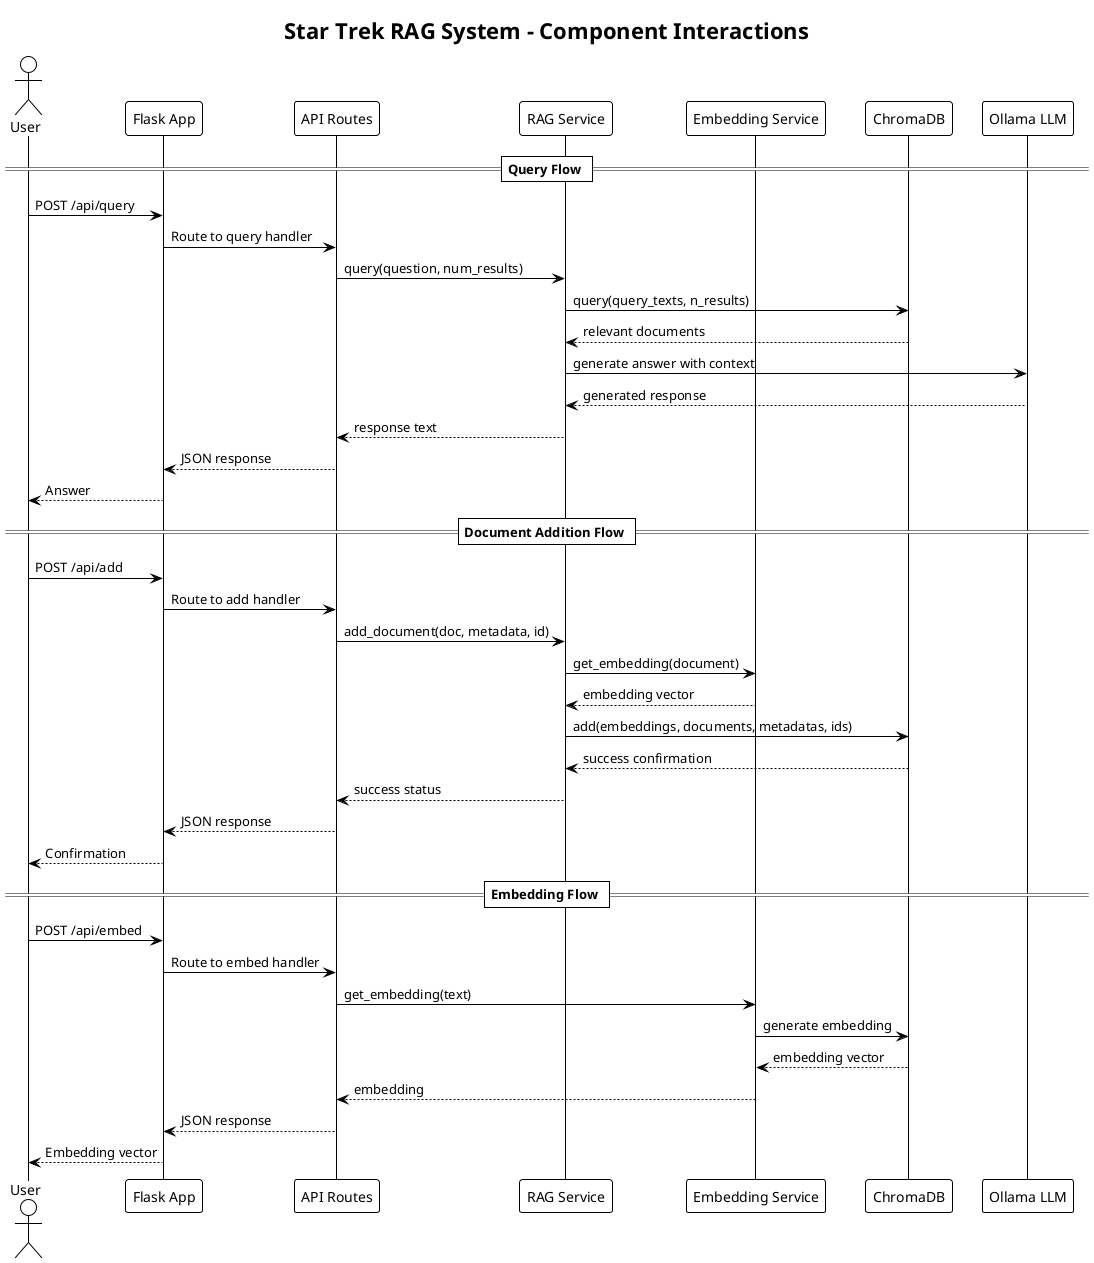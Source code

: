 @startuml
!theme plain
skinparam backgroundColor #FFFFFF
skinparam componentStyle rectangle

title Star Trek RAG System - Component Interactions

actor "User" as USER
participant "Flask App" as APP
participant "API Routes" as API
participant "RAG Service" as RAG
participant "Embedding Service" as EMBED
participant "ChromaDB" as CHROMA
participant "Ollama LLM" as OLLAMA

== Query Flow ==
USER -> APP: POST /api/query
APP -> API: Route to query handler
API -> RAG: query(question, num_results)
RAG -> CHROMA: query(query_texts, n_results)
CHROMA --> RAG: relevant documents
RAG -> OLLAMA: generate answer with context
OLLAMA --> RAG: generated response
RAG --> API: response text
API --> APP: JSON response
APP --> USER: Answer

== Document Addition Flow ==
USER -> APP: POST /api/add
APP -> API: Route to add handler
API -> RAG: add_document(doc, metadata, id)
RAG -> EMBED: get_embedding(document)
EMBED --> RAG: embedding vector
RAG -> CHROMA: add(embeddings, documents, metadatas, ids)
CHROMA --> RAG: success confirmation
RAG --> API: success status
API --> APP: JSON response
APP --> USER: Confirmation

== Embedding Flow ==
USER -> APP: POST /api/embed
APP -> API: Route to embed handler
API -> EMBED: get_embedding(text)
EMBED -> CHROMA: generate embedding
CHROMA --> EMBED: embedding vector
EMBED --> API: embedding
API --> APP: JSON response
APP --> USER: Embedding vector

@enduml 